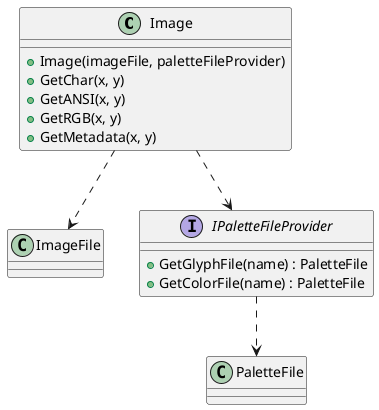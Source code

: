 @startuml ImageDiagram
class Image {
  +Image(imageFile, paletteFileProvider)
  +GetChar(x, y)
  +GetANSI(x, y)
  +GetRGB(x, y)
  +GetMetadata(x, y)
}

class ImageFile
class PaletteFile

interface IPaletteFileProvider {
  +GetGlyphFile(name) : PaletteFile
  +GetColorFile(name) : PaletteFile
}

IPaletteFileProvider -[dashed]-> PaletteFile
Image -[dashed]-> ImageFile
Image -[dashed]-> IPaletteFileProvider
@enduml